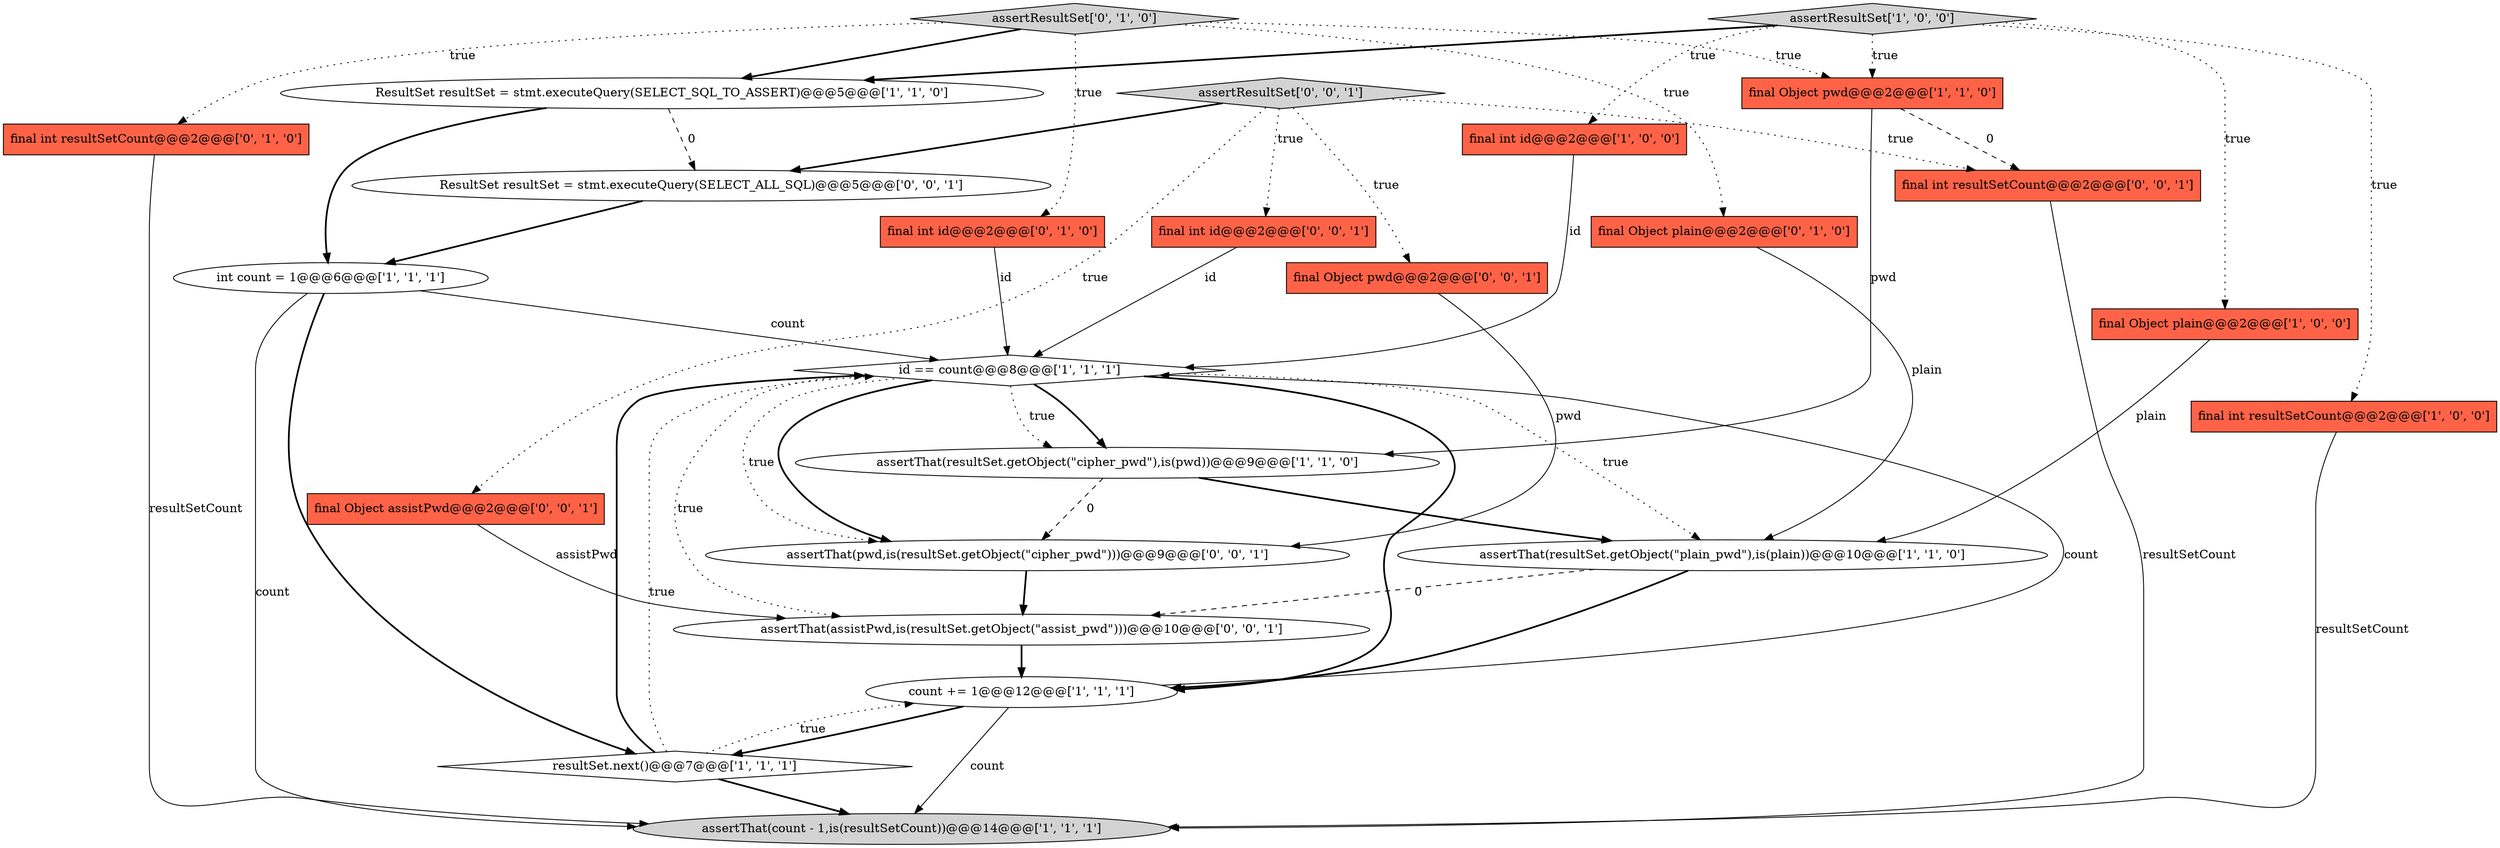 digraph {
9 [style = filled, label = "ResultSet resultSet = stmt.executeQuery(SELECT_SQL_TO_ASSERT)@@@5@@@['1', '1', '0']", fillcolor = white, shape = ellipse image = "AAA0AAABBB1BBB"];
13 [style = filled, label = "final int resultSetCount@@@2@@@['0', '1', '0']", fillcolor = tomato, shape = box image = "AAA0AAABBB2BBB"];
17 [style = filled, label = "final Object assistPwd@@@2@@@['0', '0', '1']", fillcolor = tomato, shape = box image = "AAA0AAABBB3BBB"];
3 [style = filled, label = "id == count@@@8@@@['1', '1', '1']", fillcolor = white, shape = diamond image = "AAA0AAABBB1BBB"];
8 [style = filled, label = "final Object plain@@@2@@@['1', '0', '0']", fillcolor = tomato, shape = box image = "AAA0AAABBB1BBB"];
0 [style = filled, label = "final int id@@@2@@@['1', '0', '0']", fillcolor = tomato, shape = box image = "AAA0AAABBB1BBB"];
19 [style = filled, label = "final Object pwd@@@2@@@['0', '0', '1']", fillcolor = tomato, shape = box image = "AAA0AAABBB3BBB"];
22 [style = filled, label = "final int id@@@2@@@['0', '0', '1']", fillcolor = tomato, shape = box image = "AAA0AAABBB3BBB"];
18 [style = filled, label = "assertResultSet['0', '0', '1']", fillcolor = lightgray, shape = diamond image = "AAA0AAABBB3BBB"];
15 [style = filled, label = "final int id@@@2@@@['0', '1', '0']", fillcolor = tomato, shape = box image = "AAA0AAABBB2BBB"];
23 [style = filled, label = "final int resultSetCount@@@2@@@['0', '0', '1']", fillcolor = tomato, shape = box image = "AAA0AAABBB3BBB"];
14 [style = filled, label = "assertResultSet['0', '1', '0']", fillcolor = lightgray, shape = diamond image = "AAA0AAABBB2BBB"];
24 [style = filled, label = "assertThat(assistPwd,is(resultSet.getObject(\"assist_pwd\")))@@@10@@@['0', '0', '1']", fillcolor = white, shape = ellipse image = "AAA0AAABBB3BBB"];
11 [style = filled, label = "assertThat(resultSet.getObject(\"plain_pwd\"),is(plain))@@@10@@@['1', '1', '0']", fillcolor = white, shape = ellipse image = "AAA0AAABBB1BBB"];
6 [style = filled, label = "assertThat(count - 1,is(resultSetCount))@@@14@@@['1', '1', '1']", fillcolor = lightgray, shape = ellipse image = "AAA0AAABBB1BBB"];
1 [style = filled, label = "int count = 1@@@6@@@['1', '1', '1']", fillcolor = white, shape = ellipse image = "AAA0AAABBB1BBB"];
7 [style = filled, label = "final int resultSetCount@@@2@@@['1', '0', '0']", fillcolor = tomato, shape = box image = "AAA0AAABBB1BBB"];
2 [style = filled, label = "assertThat(resultSet.getObject(\"cipher_pwd\"),is(pwd))@@@9@@@['1', '1', '0']", fillcolor = white, shape = ellipse image = "AAA0AAABBB1BBB"];
5 [style = filled, label = "resultSet.next()@@@7@@@['1', '1', '1']", fillcolor = white, shape = diamond image = "AAA0AAABBB1BBB"];
20 [style = filled, label = "assertThat(pwd,is(resultSet.getObject(\"cipher_pwd\")))@@@9@@@['0', '0', '1']", fillcolor = white, shape = ellipse image = "AAA0AAABBB3BBB"];
4 [style = filled, label = "assertResultSet['1', '0', '0']", fillcolor = lightgray, shape = diamond image = "AAA0AAABBB1BBB"];
10 [style = filled, label = "final Object pwd@@@2@@@['1', '1', '0']", fillcolor = tomato, shape = box image = "AAA0AAABBB1BBB"];
16 [style = filled, label = "final Object plain@@@2@@@['0', '1', '0']", fillcolor = tomato, shape = box image = "AAA0AAABBB2BBB"];
21 [style = filled, label = "ResultSet resultSet = stmt.executeQuery(SELECT_ALL_SQL)@@@5@@@['0', '0', '1']", fillcolor = white, shape = ellipse image = "AAA0AAABBB3BBB"];
12 [style = filled, label = "count += 1@@@12@@@['1', '1', '1']", fillcolor = white, shape = ellipse image = "AAA0AAABBB1BBB"];
1->5 [style = bold, label=""];
5->3 [style = bold, label=""];
4->9 [style = bold, label=""];
3->11 [style = dotted, label="true"];
24->12 [style = bold, label=""];
2->20 [style = dashed, label="0"];
12->5 [style = bold, label=""];
7->6 [style = solid, label="resultSetCount"];
10->2 [style = solid, label="pwd"];
4->10 [style = dotted, label="true"];
4->0 [style = dotted, label="true"];
12->3 [style = solid, label="count"];
22->3 [style = solid, label="id"];
18->19 [style = dotted, label="true"];
4->8 [style = dotted, label="true"];
4->7 [style = dotted, label="true"];
11->12 [style = bold, label=""];
0->3 [style = solid, label="id"];
3->12 [style = bold, label=""];
5->3 [style = dotted, label="true"];
5->12 [style = dotted, label="true"];
18->23 [style = dotted, label="true"];
13->6 [style = solid, label="resultSetCount"];
14->10 [style = dotted, label="true"];
14->13 [style = dotted, label="true"];
3->24 [style = dotted, label="true"];
14->16 [style = dotted, label="true"];
17->24 [style = solid, label="assistPwd"];
14->15 [style = dotted, label="true"];
19->20 [style = solid, label="pwd"];
3->20 [style = bold, label=""];
5->6 [style = bold, label=""];
23->6 [style = solid, label="resultSetCount"];
3->2 [style = bold, label=""];
9->21 [style = dashed, label="0"];
21->1 [style = bold, label=""];
11->24 [style = dashed, label="0"];
12->6 [style = solid, label="count"];
8->11 [style = solid, label="plain"];
14->9 [style = bold, label=""];
1->3 [style = solid, label="count"];
18->22 [style = dotted, label="true"];
18->17 [style = dotted, label="true"];
18->21 [style = bold, label=""];
9->1 [style = bold, label=""];
20->24 [style = bold, label=""];
16->11 [style = solid, label="plain"];
2->11 [style = bold, label=""];
10->23 [style = dashed, label="0"];
15->3 [style = solid, label="id"];
3->2 [style = dotted, label="true"];
3->20 [style = dotted, label="true"];
1->6 [style = solid, label="count"];
}
